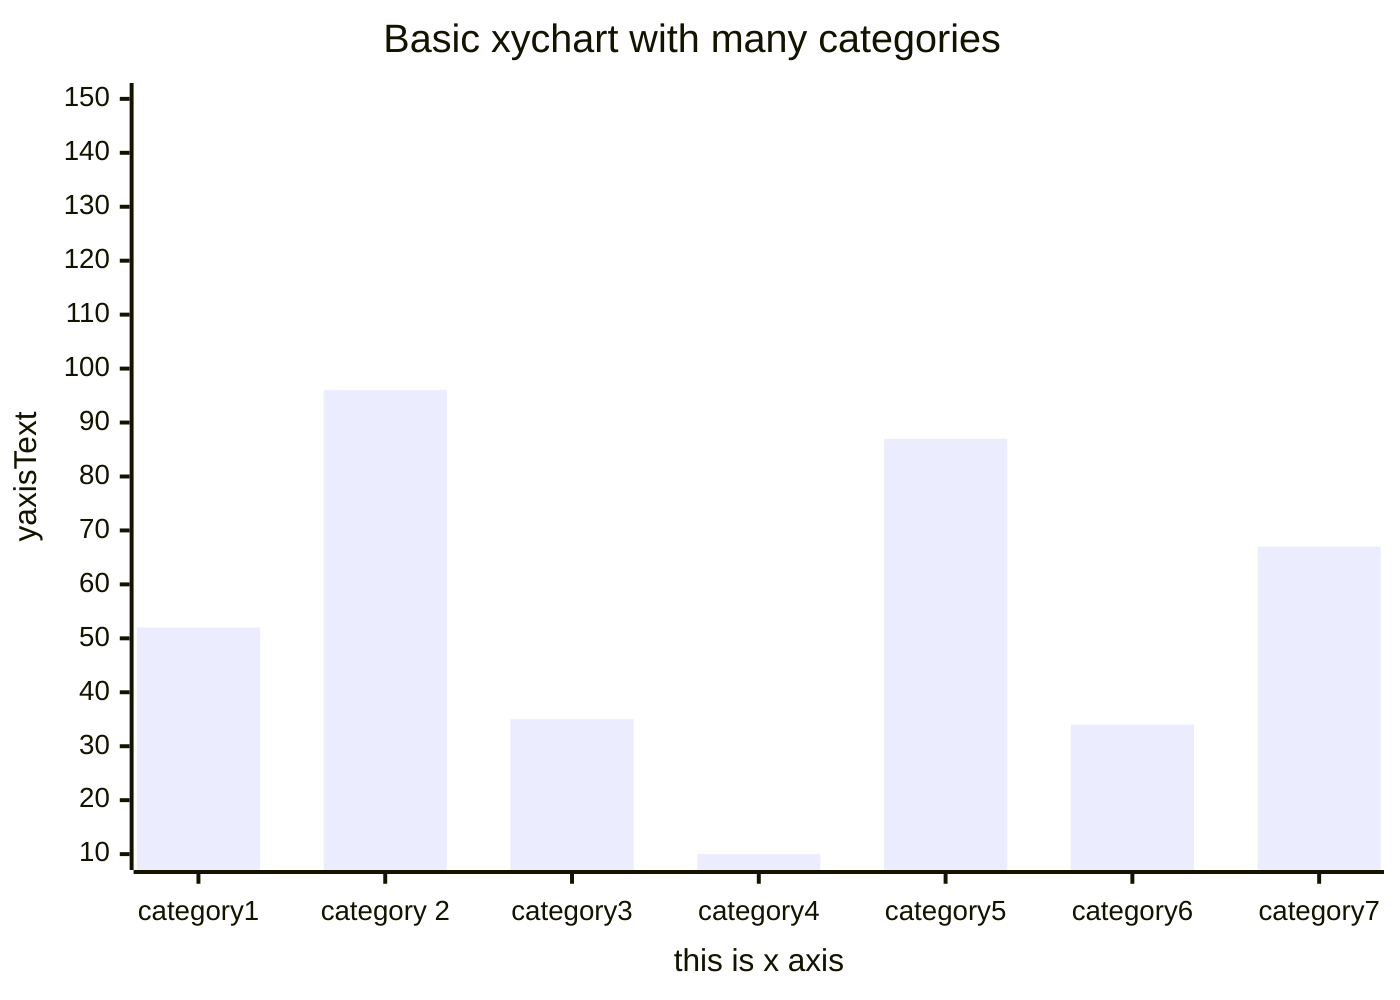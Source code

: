 xychart
    title "Basic xychart with many categories"
    x-axis "this is x axis" [category1, "category 2", category3, category4, category5, category6, category7]
    y-axis yaxisText 10 --> 150
    bar "sample bar" [52, 96, 35, 10, 87, 34, 67, 99]
